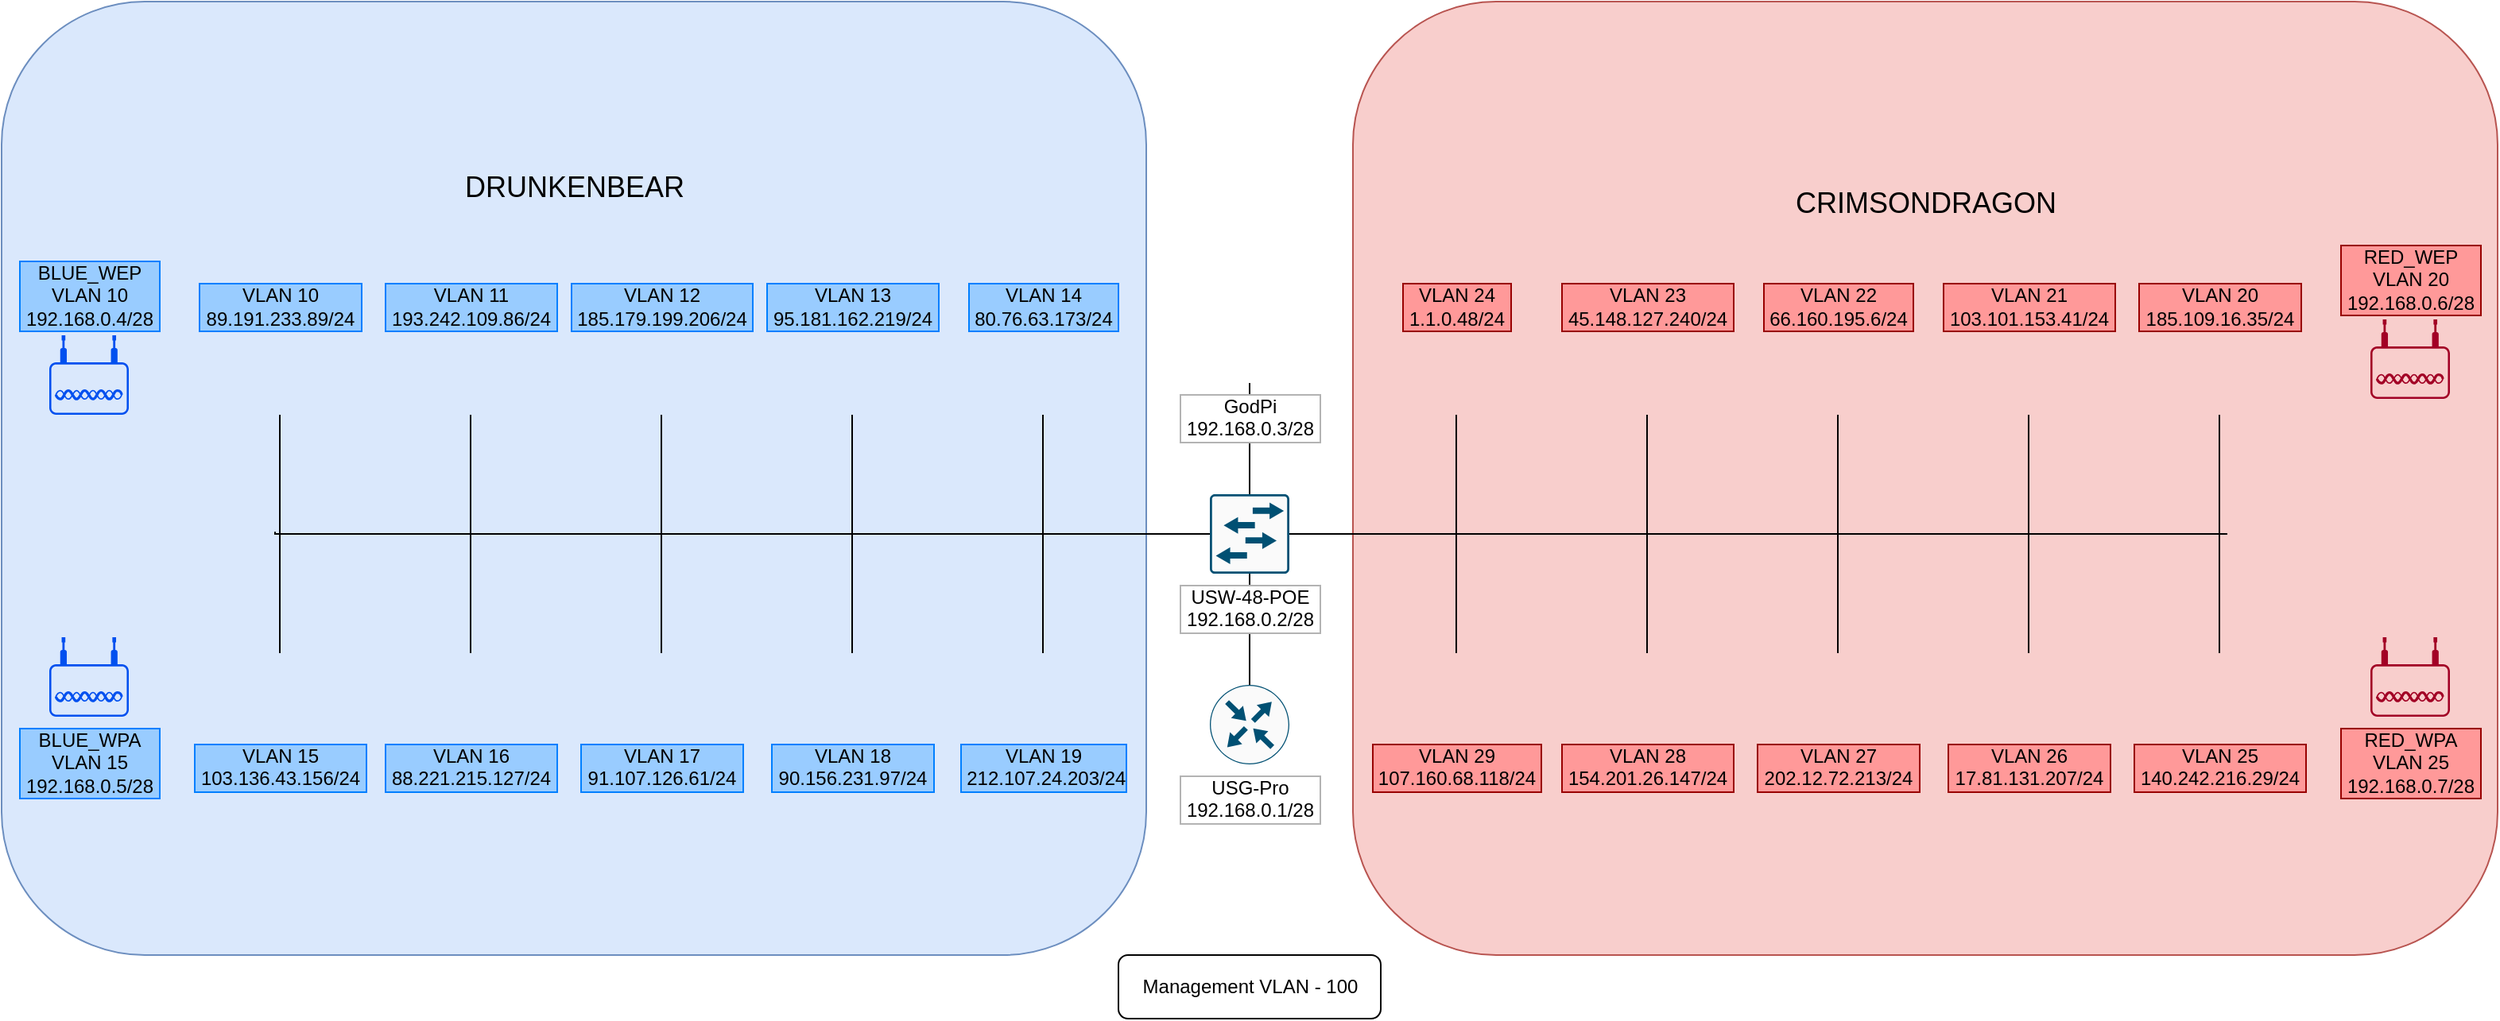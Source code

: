 <mxfile version="15.3.4" type="github">
  <diagram id="C8_kxAK0KzZd8ScJWdYP" name="Page-1">
    <mxGraphModel dx="1680" dy="677" grid="1" gridSize="10" guides="1" tooltips="1" connect="1" arrows="1" fold="1" page="1" pageScale="1" pageWidth="850" pageHeight="1100" math="0" shadow="0">
      <root>
        <mxCell id="0" />
        <mxCell id="1" parent="0" />
        <mxCell id="q_evUdxcSX7wJStd2-a_-82" value="" style="rounded=1;whiteSpace=wrap;html=1;labelBackgroundColor=#FF9999;fillColor=#f8cecc;strokeColor=#b85450;" parent="1" vertex="1">
          <mxGeometry x="490" y="30" width="720" height="600" as="geometry" />
        </mxCell>
        <mxCell id="q_evUdxcSX7wJStd2-a_-81" value="" style="rounded=1;whiteSpace=wrap;html=1;labelBackgroundColor=#FF9999;fillColor=#dae8fc;strokeColor=#6c8ebf;" parent="1" vertex="1">
          <mxGeometry x="-360" y="30" width="720" height="600" as="geometry" />
        </mxCell>
        <mxCell id="q_evUdxcSX7wJStd2-a_-83" style="edgeStyle=orthogonalEdgeStyle;rounded=0;orthogonalLoop=1;jettySize=auto;html=1;exitX=0;exitY=0.5;exitDx=0;exitDy=0;exitPerimeter=0;endArrow=none;endFill=0;" parent="1" source="q_evUdxcSX7wJStd2-a_-2" edge="1">
          <mxGeometry relative="1" as="geometry">
            <mxPoint x="-188" y="363.667" as="targetPoint" />
            <Array as="points">
              <mxPoint x="-188" y="365" />
            </Array>
          </mxGeometry>
        </mxCell>
        <mxCell id="q_evUdxcSX7wJStd2-a_-98" style="edgeStyle=orthogonalEdgeStyle;rounded=0;orthogonalLoop=1;jettySize=auto;html=1;exitX=1;exitY=0.5;exitDx=0;exitDy=0;exitPerimeter=0;endArrow=none;endFill=0;" parent="1" source="q_evUdxcSX7wJStd2-a_-2" edge="1">
          <mxGeometry relative="1" as="geometry">
            <mxPoint x="1040" y="365" as="targetPoint" />
          </mxGeometry>
        </mxCell>
        <mxCell id="q_evUdxcSX7wJStd2-a_-10" style="edgeStyle=orthogonalEdgeStyle;rounded=0;orthogonalLoop=1;jettySize=auto;html=1;exitX=0.5;exitY=0;exitDx=0;exitDy=0;exitPerimeter=0;entryX=0.5;entryY=1;entryDx=0;entryDy=0;entryPerimeter=0;endArrow=none;endFill=0;labelBorderColor=#B3B3B3;" parent="1" source="q_evUdxcSX7wJStd2-a_-4" target="q_evUdxcSX7wJStd2-a_-2" edge="1">
          <mxGeometry relative="1" as="geometry" />
        </mxCell>
        <mxCell id="q_evUdxcSX7wJStd2-a_-4" value="USG-Pro&lt;br&gt;&amp;nbsp;192.168.0.1/28&amp;nbsp;" style="sketch=0;points=[[0.5,0,0],[1,0.5,0],[0.5,1,0],[0,0.5,0],[0.145,0.145,0],[0.856,0.145,0],[0.855,0.856,0],[0.145,0.855,0]];verticalLabelPosition=bottom;html=1;verticalAlign=top;aspect=fixed;align=center;pointerEvents=1;shape=mxgraph.cisco19.rect;prIcon=router;fillColor=#FAFAFA;strokeColor=#005073;labelBorderColor=#B3B3B3;" parent="1" vertex="1">
          <mxGeometry x="400" y="460" width="50" height="50" as="geometry" />
        </mxCell>
        <mxCell id="q_evUdxcSX7wJStd2-a_-8" value="DRUNKENBEAR" style="shape=image;html=1;verticalAlign=top;verticalLabelPosition=bottom;labelBackgroundColor=none;imageAspect=0;aspect=fixed;image=https://cdn0.iconfinder.com/data/icons/195-flat-flag-psd-icons/70/Russia.png;fontSize=18;" parent="1" vertex="1">
          <mxGeometry x="-35" y="60" width="70" height="70" as="geometry" />
        </mxCell>
        <mxCell id="q_evUdxcSX7wJStd2-a_-9" value="CRIMSONDRAGON" style="shape=image;html=1;verticalAlign=top;verticalLabelPosition=bottom;labelBackgroundColor=none;imageAspect=0;aspect=fixed;image=https://cdn0.iconfinder.com/data/icons/195-flat-flag-psd-icons/70/China.png;fontSize=18;" parent="1" vertex="1">
          <mxGeometry x="815" y="70" width="70" height="70" as="geometry" />
        </mxCell>
        <mxCell id="q_evUdxcSX7wJStd2-a_-27" value="VLAN 12&lt;br&gt;&amp;nbsp;185.179.199.206/24&amp;nbsp;" style="shape=image;html=1;verticalAlign=bottom;verticalLabelPosition=top;labelBackgroundColor=#99CCFF;imageAspect=0;aspect=fixed;image=https://cdn4.iconfinder.com/data/icons/logos-and-brands-1/512/272_Raspberry_Pi_logo-128.png;spacing=2;labelBorderColor=#007FFF;labelPosition=center;align=center;" parent="1" vertex="1">
          <mxGeometry x="30" y="240" width="50" height="50" as="geometry" />
        </mxCell>
        <mxCell id="q_evUdxcSX7wJStd2-a_-54" value="VLAN 13&lt;br&gt;&amp;nbsp;95.181.162.219/24&amp;nbsp;" style="shape=image;html=1;verticalAlign=bottom;verticalLabelPosition=top;labelBackgroundColor=#99CCFF;imageAspect=0;aspect=fixed;image=https://cdn4.iconfinder.com/data/icons/logos-and-brands-1/512/272_Raspberry_Pi_logo-128.png;spacing=2;labelBorderColor=#007FFF;labelPosition=center;align=center;" parent="1" vertex="1">
          <mxGeometry x="150" y="240" width="50" height="50" as="geometry" />
        </mxCell>
        <mxCell id="q_evUdxcSX7wJStd2-a_-55" value="VLAN 14&lt;br&gt;&amp;nbsp;80.76.63.173/24&amp;nbsp;" style="shape=image;html=1;verticalAlign=bottom;verticalLabelPosition=top;labelBackgroundColor=#99CCFF;imageAspect=0;aspect=fixed;image=https://cdn4.iconfinder.com/data/icons/logos-and-brands-1/512/272_Raspberry_Pi_logo-128.png;spacing=2;labelBorderColor=#007FFF;labelPosition=center;align=center;" parent="1" vertex="1">
          <mxGeometry x="270" y="240" width="50" height="50" as="geometry" />
        </mxCell>
        <mxCell id="q_evUdxcSX7wJStd2-a_-56" value="&amp;nbsp;VLAN 11&amp;nbsp;&lt;br&gt;&amp;nbsp;193.242.109.86/24&amp;nbsp;" style="shape=image;html=1;verticalAlign=bottom;verticalLabelPosition=top;labelBackgroundColor=#99CCFF;imageAspect=0;aspect=fixed;image=https://cdn4.iconfinder.com/data/icons/logos-and-brands-1/512/272_Raspberry_Pi_logo-128.png;spacing=2;labelBorderColor=#007FFF;labelPosition=center;align=center;" parent="1" vertex="1">
          <mxGeometry x="-90" y="240" width="50" height="50" as="geometry" />
        </mxCell>
        <mxCell id="q_evUdxcSX7wJStd2-a_-57" value="&amp;nbsp;VLAN 10&amp;nbsp;&lt;br&gt;&amp;nbsp;89.191.233.89/24&amp;nbsp;" style="shape=image;html=1;verticalAlign=bottom;verticalLabelPosition=top;labelBackgroundColor=#99CCFF;imageAspect=0;aspect=fixed;image=https://cdn4.iconfinder.com/data/icons/logos-and-brands-1/512/272_Raspberry_Pi_logo-128.png;spacing=2;labelBorderColor=#007FFF;labelPosition=center;align=center;" parent="1" vertex="1">
          <mxGeometry x="-210" y="240" width="50" height="50" as="geometry" />
        </mxCell>
        <mxCell id="q_evUdxcSX7wJStd2-a_-88" style="edgeStyle=orthogonalEdgeStyle;rounded=0;orthogonalLoop=1;jettySize=auto;html=1;endArrow=none;endFill=0;" parent="1" source="q_evUdxcSX7wJStd2-a_-58" target="q_evUdxcSX7wJStd2-a_-27" edge="1">
          <mxGeometry relative="1" as="geometry" />
        </mxCell>
        <mxCell id="q_evUdxcSX7wJStd2-a_-58" value="VLAN 17&lt;br&gt;&amp;nbsp;91.107.126.61/24&amp;nbsp;" style="shape=image;html=1;verticalAlign=top;verticalLabelPosition=bottom;labelBackgroundColor=#99CCFF;imageAspect=0;aspect=fixed;image=https://cdn4.iconfinder.com/data/icons/logos-and-brands-1/512/272_Raspberry_Pi_logo-128.png;spacing=2;labelBorderColor=#007FFF;" parent="1" vertex="1">
          <mxGeometry x="30" y="440" width="50" height="50" as="geometry" />
        </mxCell>
        <mxCell id="q_evUdxcSX7wJStd2-a_-89" style="edgeStyle=orthogonalEdgeStyle;rounded=0;orthogonalLoop=1;jettySize=auto;html=1;exitX=0.5;exitY=0;exitDx=0;exitDy=0;endArrow=none;endFill=0;" parent="1" source="q_evUdxcSX7wJStd2-a_-59" target="q_evUdxcSX7wJStd2-a_-54" edge="1">
          <mxGeometry relative="1" as="geometry" />
        </mxCell>
        <mxCell id="q_evUdxcSX7wJStd2-a_-59" value="VLAN 18&lt;br&gt;&amp;nbsp;90.156.231.97/24&amp;nbsp;" style="shape=image;html=1;verticalAlign=top;verticalLabelPosition=bottom;labelBackgroundColor=#99CCFF;imageAspect=0;aspect=fixed;image=https://cdn4.iconfinder.com/data/icons/logos-and-brands-1/512/272_Raspberry_Pi_logo-128.png;spacing=2;labelBorderColor=#007FFF;" parent="1" vertex="1">
          <mxGeometry x="150" y="440" width="50" height="50" as="geometry" />
        </mxCell>
        <mxCell id="q_evUdxcSX7wJStd2-a_-91" style="edgeStyle=orthogonalEdgeStyle;rounded=0;orthogonalLoop=1;jettySize=auto;html=1;exitX=0.5;exitY=0;exitDx=0;exitDy=0;endArrow=none;endFill=0;" parent="1" source="q_evUdxcSX7wJStd2-a_-60" target="q_evUdxcSX7wJStd2-a_-55" edge="1">
          <mxGeometry relative="1" as="geometry" />
        </mxCell>
        <mxCell id="q_evUdxcSX7wJStd2-a_-60" value="VLAN 19&lt;br&gt;&amp;nbsp;212.107.24.203/24" style="shape=image;html=1;verticalAlign=top;verticalLabelPosition=bottom;labelBackgroundColor=#99CCFF;imageAspect=0;aspect=fixed;image=https://cdn4.iconfinder.com/data/icons/logos-and-brands-1/512/272_Raspberry_Pi_logo-128.png;spacing=2;labelBorderColor=#007FFF;" parent="1" vertex="1">
          <mxGeometry x="270" y="440" width="50" height="50" as="geometry" />
        </mxCell>
        <mxCell id="q_evUdxcSX7wJStd2-a_-87" style="edgeStyle=orthogonalEdgeStyle;rounded=0;orthogonalLoop=1;jettySize=auto;html=1;endArrow=none;endFill=0;" parent="1" source="q_evUdxcSX7wJStd2-a_-61" target="q_evUdxcSX7wJStd2-a_-56" edge="1">
          <mxGeometry relative="1" as="geometry" />
        </mxCell>
        <mxCell id="q_evUdxcSX7wJStd2-a_-61" value="VLAN 16&lt;br&gt;&amp;nbsp;88.221.215.127/24&amp;nbsp;" style="shape=image;html=1;verticalAlign=top;verticalLabelPosition=bottom;labelBackgroundColor=#99CCFF;imageAspect=0;aspect=fixed;image=https://cdn4.iconfinder.com/data/icons/logos-and-brands-1/512/272_Raspberry_Pi_logo-128.png;spacing=2;labelBorderColor=#007FFF;" parent="1" vertex="1">
          <mxGeometry x="-90" y="440" width="50" height="50" as="geometry" />
        </mxCell>
        <mxCell id="q_evUdxcSX7wJStd2-a_-86" style="edgeStyle=orthogonalEdgeStyle;rounded=0;orthogonalLoop=1;jettySize=auto;html=1;endArrow=none;endFill=0;" parent="1" source="q_evUdxcSX7wJStd2-a_-62" target="q_evUdxcSX7wJStd2-a_-57" edge="1">
          <mxGeometry relative="1" as="geometry" />
        </mxCell>
        <mxCell id="q_evUdxcSX7wJStd2-a_-62" value="VLAN 15&lt;br&gt;&amp;nbsp;103.136.43.156/24&amp;nbsp;" style="shape=image;html=1;verticalAlign=top;verticalLabelPosition=bottom;labelBackgroundColor=#99CCFF;imageAspect=0;aspect=fixed;image=https://cdn4.iconfinder.com/data/icons/logos-and-brands-1/512/272_Raspberry_Pi_logo-128.png;spacing=2;labelBorderColor=#007FFF;" parent="1" vertex="1">
          <mxGeometry x="-210" y="440" width="50" height="50" as="geometry" />
        </mxCell>
        <mxCell id="q_evUdxcSX7wJStd2-a_-71" value="VLAN 22&lt;br&gt;&amp;nbsp;66.160.195.6/24&amp;nbsp;" style="shape=image;html=1;verticalAlign=bottom;verticalLabelPosition=top;labelBackgroundColor=#FF9999;imageAspect=0;aspect=fixed;image=https://cdn4.iconfinder.com/data/icons/logos-and-brands-1/512/272_Raspberry_Pi_logo-128.png;spacing=2;labelBorderColor=#990000;labelPosition=center;align=center;" parent="1" vertex="1">
          <mxGeometry x="770" y="240" width="50" height="50" as="geometry" />
        </mxCell>
        <mxCell id="q_evUdxcSX7wJStd2-a_-72" value="VLAN 21&lt;br&gt;&amp;nbsp;103.101.153.41/24&amp;nbsp;" style="shape=image;html=1;verticalAlign=bottom;verticalLabelPosition=top;labelBackgroundColor=#FF9999;imageAspect=0;aspect=fixed;image=https://cdn4.iconfinder.com/data/icons/logos-and-brands-1/512/272_Raspberry_Pi_logo-128.png;spacing=2;labelBorderColor=#990000;labelPosition=center;align=center;" parent="1" vertex="1">
          <mxGeometry x="890" y="240" width="50" height="50" as="geometry" />
        </mxCell>
        <mxCell id="q_evUdxcSX7wJStd2-a_-73" value="VLAN 20&lt;br&gt;&amp;nbsp;185.109.16.35/24&amp;nbsp;" style="shape=image;html=1;verticalAlign=bottom;verticalLabelPosition=top;labelBackgroundColor=#FF9999;imageAspect=0;aspect=fixed;image=https://cdn4.iconfinder.com/data/icons/logos-and-brands-1/512/272_Raspberry_Pi_logo-128.png;spacing=2;labelBorderColor=#990000;labelPosition=center;align=center;" parent="1" vertex="1">
          <mxGeometry x="1010" y="240" width="50" height="50" as="geometry" />
        </mxCell>
        <mxCell id="q_evUdxcSX7wJStd2-a_-74" value="VLAN 23&lt;br&gt;&amp;nbsp;45.148.127.240/24&amp;nbsp;" style="shape=image;html=1;verticalAlign=bottom;verticalLabelPosition=top;labelBackgroundColor=#FF9999;imageAspect=0;aspect=fixed;image=https://cdn4.iconfinder.com/data/icons/logos-and-brands-1/512/272_Raspberry_Pi_logo-128.png;spacing=2;labelBorderColor=#990000;labelPosition=center;align=center;" parent="1" vertex="1">
          <mxGeometry x="650" y="240" width="50" height="50" as="geometry" />
        </mxCell>
        <mxCell id="q_evUdxcSX7wJStd2-a_-75" value="VLAN 24&lt;br&gt;&amp;nbsp;1.1.0.48/24&amp;nbsp;" style="shape=image;html=1;verticalAlign=bottom;verticalLabelPosition=top;labelBackgroundColor=#FF9999;imageAspect=0;aspect=fixed;image=https://cdn4.iconfinder.com/data/icons/logos-and-brands-1/512/272_Raspberry_Pi_logo-128.png;spacing=2;labelBorderColor=#990000;labelPosition=center;align=center;" parent="1" vertex="1">
          <mxGeometry x="530" y="240" width="50" height="50" as="geometry" />
        </mxCell>
        <mxCell id="q_evUdxcSX7wJStd2-a_-95" style="edgeStyle=orthogonalEdgeStyle;rounded=0;orthogonalLoop=1;jettySize=auto;html=1;exitX=0.5;exitY=0;exitDx=0;exitDy=0;endArrow=none;endFill=0;" parent="1" source="q_evUdxcSX7wJStd2-a_-76" target="q_evUdxcSX7wJStd2-a_-71" edge="1">
          <mxGeometry relative="1" as="geometry" />
        </mxCell>
        <mxCell id="q_evUdxcSX7wJStd2-a_-76" value="VLAN 27&lt;br&gt;&amp;nbsp;202.12.72.213/24&amp;nbsp;" style="shape=image;html=1;verticalAlign=top;verticalLabelPosition=bottom;labelBackgroundColor=#FF9999;imageAspect=0;aspect=fixed;image=https://cdn4.iconfinder.com/data/icons/logos-and-brands-1/512/272_Raspberry_Pi_logo-128.png;spacing=2;labelBorderColor=#990000;" parent="1" vertex="1">
          <mxGeometry x="770" y="440" width="50" height="50" as="geometry" />
        </mxCell>
        <mxCell id="q_evUdxcSX7wJStd2-a_-96" style="edgeStyle=orthogonalEdgeStyle;rounded=0;orthogonalLoop=1;jettySize=auto;html=1;exitX=0.5;exitY=0;exitDx=0;exitDy=0;endArrow=none;endFill=0;" parent="1" source="q_evUdxcSX7wJStd2-a_-77" target="q_evUdxcSX7wJStd2-a_-72" edge="1">
          <mxGeometry relative="1" as="geometry" />
        </mxCell>
        <mxCell id="q_evUdxcSX7wJStd2-a_-77" value="VLAN 26&lt;br&gt;&amp;nbsp;17.81.131.207/24&amp;nbsp;" style="shape=image;html=1;verticalAlign=top;verticalLabelPosition=bottom;labelBackgroundColor=#FF9999;imageAspect=0;aspect=fixed;image=https://cdn4.iconfinder.com/data/icons/logos-and-brands-1/512/272_Raspberry_Pi_logo-128.png;spacing=2;labelBorderColor=#990000;" parent="1" vertex="1">
          <mxGeometry x="890" y="440" width="50" height="50" as="geometry" />
        </mxCell>
        <mxCell id="q_evUdxcSX7wJStd2-a_-97" style="edgeStyle=orthogonalEdgeStyle;rounded=0;orthogonalLoop=1;jettySize=auto;html=1;exitX=0.5;exitY=0;exitDx=0;exitDy=0;endArrow=none;endFill=0;" parent="1" source="q_evUdxcSX7wJStd2-a_-78" target="q_evUdxcSX7wJStd2-a_-73" edge="1">
          <mxGeometry relative="1" as="geometry" />
        </mxCell>
        <mxCell id="q_evUdxcSX7wJStd2-a_-78" value="VLAN 25&lt;br&gt;&amp;nbsp;140.242.216.29/24&amp;nbsp;" style="shape=image;html=1;verticalAlign=top;verticalLabelPosition=bottom;labelBackgroundColor=#FF9999;imageAspect=0;aspect=fixed;image=https://cdn4.iconfinder.com/data/icons/logos-and-brands-1/512/272_Raspberry_Pi_logo-128.png;spacing=2;labelBorderColor=#990000;" parent="1" vertex="1">
          <mxGeometry x="1010" y="440" width="50" height="50" as="geometry" />
        </mxCell>
        <mxCell id="q_evUdxcSX7wJStd2-a_-94" style="edgeStyle=orthogonalEdgeStyle;rounded=0;orthogonalLoop=1;jettySize=auto;html=1;exitX=0.5;exitY=0;exitDx=0;exitDy=0;endArrow=none;endFill=0;" parent="1" source="q_evUdxcSX7wJStd2-a_-79" target="q_evUdxcSX7wJStd2-a_-74" edge="1">
          <mxGeometry relative="1" as="geometry" />
        </mxCell>
        <mxCell id="q_evUdxcSX7wJStd2-a_-79" value="VLAN 28&lt;br&gt;&amp;nbsp;154.201.26.147/24&amp;nbsp;" style="shape=image;html=1;verticalAlign=top;verticalLabelPosition=bottom;labelBackgroundColor=#FF9999;imageAspect=0;aspect=fixed;image=https://cdn4.iconfinder.com/data/icons/logos-and-brands-1/512/272_Raspberry_Pi_logo-128.png;spacing=2;labelBorderColor=#990000;" parent="1" vertex="1">
          <mxGeometry x="650" y="440" width="50" height="50" as="geometry" />
        </mxCell>
        <mxCell id="q_evUdxcSX7wJStd2-a_-93" style="edgeStyle=orthogonalEdgeStyle;rounded=0;orthogonalLoop=1;jettySize=auto;html=1;exitX=0.5;exitY=0;exitDx=0;exitDy=0;endArrow=none;endFill=0;" parent="1" source="q_evUdxcSX7wJStd2-a_-80" target="q_evUdxcSX7wJStd2-a_-75" edge="1">
          <mxGeometry relative="1" as="geometry" />
        </mxCell>
        <mxCell id="q_evUdxcSX7wJStd2-a_-80" value="VLAN 29&lt;br&gt;&amp;nbsp;107.160.68.118/24&amp;nbsp;" style="shape=image;html=1;verticalAlign=top;verticalLabelPosition=bottom;labelBackgroundColor=#FF9999;imageAspect=0;aspect=fixed;image=https://cdn4.iconfinder.com/data/icons/logos-and-brands-1/512/272_Raspberry_Pi_logo-128.png;spacing=2;labelBorderColor=#990000;" parent="1" vertex="1">
          <mxGeometry x="530" y="440" width="50" height="50" as="geometry" />
        </mxCell>
        <mxCell id="q_evUdxcSX7wJStd2-a_-99" value="" style="edgeStyle=orthogonalEdgeStyle;rounded=0;orthogonalLoop=1;jettySize=auto;html=1;endArrow=none;endFill=0;labelBorderColor=#B3B3B3;" parent="1" source="q_evUdxcSX7wJStd2-a_-2" target="q_evUdxcSX7wJStd2-a_-6" edge="1">
          <mxGeometry relative="1" as="geometry" />
        </mxCell>
        <mxCell id="q_evUdxcSX7wJStd2-a_-2" value="USW-48-POE&lt;br&gt;&amp;nbsp;192.168.0.2/28&amp;nbsp;" style="sketch=0;points=[[0.015,0.015,0],[0.985,0.015,0],[0.985,0.985,0],[0.015,0.985,0],[0.25,0,0],[0.5,0,0],[0.75,0,0],[1,0.25,0],[1,0.5,0],[1,0.75,0],[0.75,1,0],[0.5,1,0],[0.25,1,0],[0,0.75,0],[0,0.5,0],[0,0.25,0]];verticalLabelPosition=bottom;html=1;verticalAlign=top;aspect=fixed;align=center;pointerEvents=1;shape=mxgraph.cisco19.rect;prIcon=l2_switch;fillColor=#FAFAFA;strokeColor=#005073;labelBackgroundColor=default;labelBorderColor=#B3B3B3;" parent="1" vertex="1">
          <mxGeometry x="400" y="340" width="50" height="50" as="geometry" />
        </mxCell>
        <mxCell id="q_evUdxcSX7wJStd2-a_-101" value="" style="edgeStyle=orthogonalEdgeStyle;rounded=0;orthogonalLoop=1;jettySize=auto;html=1;endArrow=none;endFill=0;" parent="1" source="q_evUdxcSX7wJStd2-a_-6" target="q_evUdxcSX7wJStd2-a_-2" edge="1">
          <mxGeometry relative="1" as="geometry" />
        </mxCell>
        <mxCell id="q_evUdxcSX7wJStd2-a_-6" value="GodPi&lt;br&gt;&amp;nbsp;192.168.0.3/28&amp;nbsp;" style="shape=image;html=1;verticalAlign=top;verticalLabelPosition=bottom;labelBackgroundColor=default;imageAspect=0;aspect=fixed;image=https://cdn4.iconfinder.com/data/icons/logos-and-brands/512/272_Raspberry_Pi_logo-128.png;imageBackground=none;labelBorderColor=#B3B3B3;" parent="1" vertex="1">
          <mxGeometry x="400" y="220" width="50" height="50" as="geometry" />
        </mxCell>
        <mxCell id="q_evUdxcSX7wJStd2-a_-100" value="Management VLAN - 100" style="rounded=1;whiteSpace=wrap;html=1;labelBackgroundColor=default;" parent="1" vertex="1">
          <mxGeometry x="342.5" y="630" width="165" height="40" as="geometry" />
        </mxCell>
        <mxCell id="clDLqyeVBwX-vvXjCgIN-2" value="BLUE_WEP&lt;br&gt;VLAN 10&lt;br&gt;&amp;nbsp;192.168.0.4/28&amp;nbsp;" style="points=[[0.03,0.36,0],[0.18,0,0],[0.5,0.34,0],[0.82,0,0],[0.97,0.36,0],[1,0.67,0],[0.975,0.975,0],[0.5,1,0],[0.025,0.975,0],[0,0.67,0]];verticalLabelPosition=top;sketch=0;html=1;verticalAlign=bottom;aspect=fixed;align=center;pointerEvents=1;shape=mxgraph.cisco19.wireless_access_point;labelPosition=center;labelBackgroundColor=#99CCFF;labelBorderColor=#007FFF;fillColor=#0050ef;strokeColor=#001DBC;fontColor=#000000;" parent="1" vertex="1">
          <mxGeometry x="-330" y="240" width="50" height="50" as="geometry" />
        </mxCell>
        <mxCell id="clDLqyeVBwX-vvXjCgIN-3" value="BLUE_WPA&lt;br&gt;VLAN 15&lt;br&gt;&amp;nbsp;192.168.0.5/28&amp;nbsp;" style="points=[[0.03,0.36,0],[0.18,0,0],[0.5,0.34,0],[0.82,0,0],[0.97,0.36,0],[1,0.67,0],[0.975,0.975,0],[0.5,1,0],[0.025,0.975,0],[0,0.67,0]];verticalLabelPosition=bottom;sketch=0;html=1;verticalAlign=top;aspect=fixed;align=center;pointerEvents=1;shape=mxgraph.cisco19.wireless_access_point;fillColor=#0050ef;strokeColor=#001DBC;labelBackgroundColor=#99CCFF;labelBorderColor=#007FFF;fontColor=#000000;" parent="1" vertex="1">
          <mxGeometry x="-330" y="430" width="50" height="50" as="geometry" />
        </mxCell>
        <mxCell id="clDLqyeVBwX-vvXjCgIN-4" value="RED_WEP&lt;br&gt;VLAN 20&lt;br&gt;&amp;nbsp;192.168.0.6/28&amp;nbsp;" style="points=[[0.03,0.36,0],[0.18,0,0],[0.5,0.34,0],[0.82,0,0],[0.97,0.36,0],[1,0.67,0],[0.975,0.975,0],[0.5,1,0],[0.025,0.975,0],[0,0.67,0]];verticalLabelPosition=top;sketch=0;html=1;verticalAlign=bottom;aspect=fixed;align=center;pointerEvents=1;shape=mxgraph.cisco19.wireless_access_point;fillColor=#a20025;strokeColor=#6F0000;fontColor=#000000;labelPosition=center;labelBackgroundColor=#FF9999;labelBorderColor=#990000;" parent="1" vertex="1">
          <mxGeometry x="1130" y="230" width="50" height="50" as="geometry" />
        </mxCell>
        <mxCell id="clDLqyeVBwX-vvXjCgIN-5" value="RED_WPA&lt;br&gt;VLAN 25&lt;br&gt;&amp;nbsp;192.168.0.7/28&amp;nbsp;" style="points=[[0.03,0.36,0],[0.18,0,0],[0.5,0.34,0],[0.82,0,0],[0.97,0.36,0],[1,0.67,0],[0.975,0.975,0],[0.5,1,0],[0.025,0.975,0],[0,0.67,0]];verticalLabelPosition=bottom;sketch=0;html=1;verticalAlign=top;aspect=fixed;align=center;pointerEvents=1;shape=mxgraph.cisco19.wireless_access_point;fillColor=#a20025;strokeColor=#6F0000;fontColor=#000000;labelBackgroundColor=#FF9999;labelBorderColor=#990000;" parent="1" vertex="1">
          <mxGeometry x="1130" y="430" width="50" height="50" as="geometry" />
        </mxCell>
      </root>
    </mxGraphModel>
  </diagram>
</mxfile>
